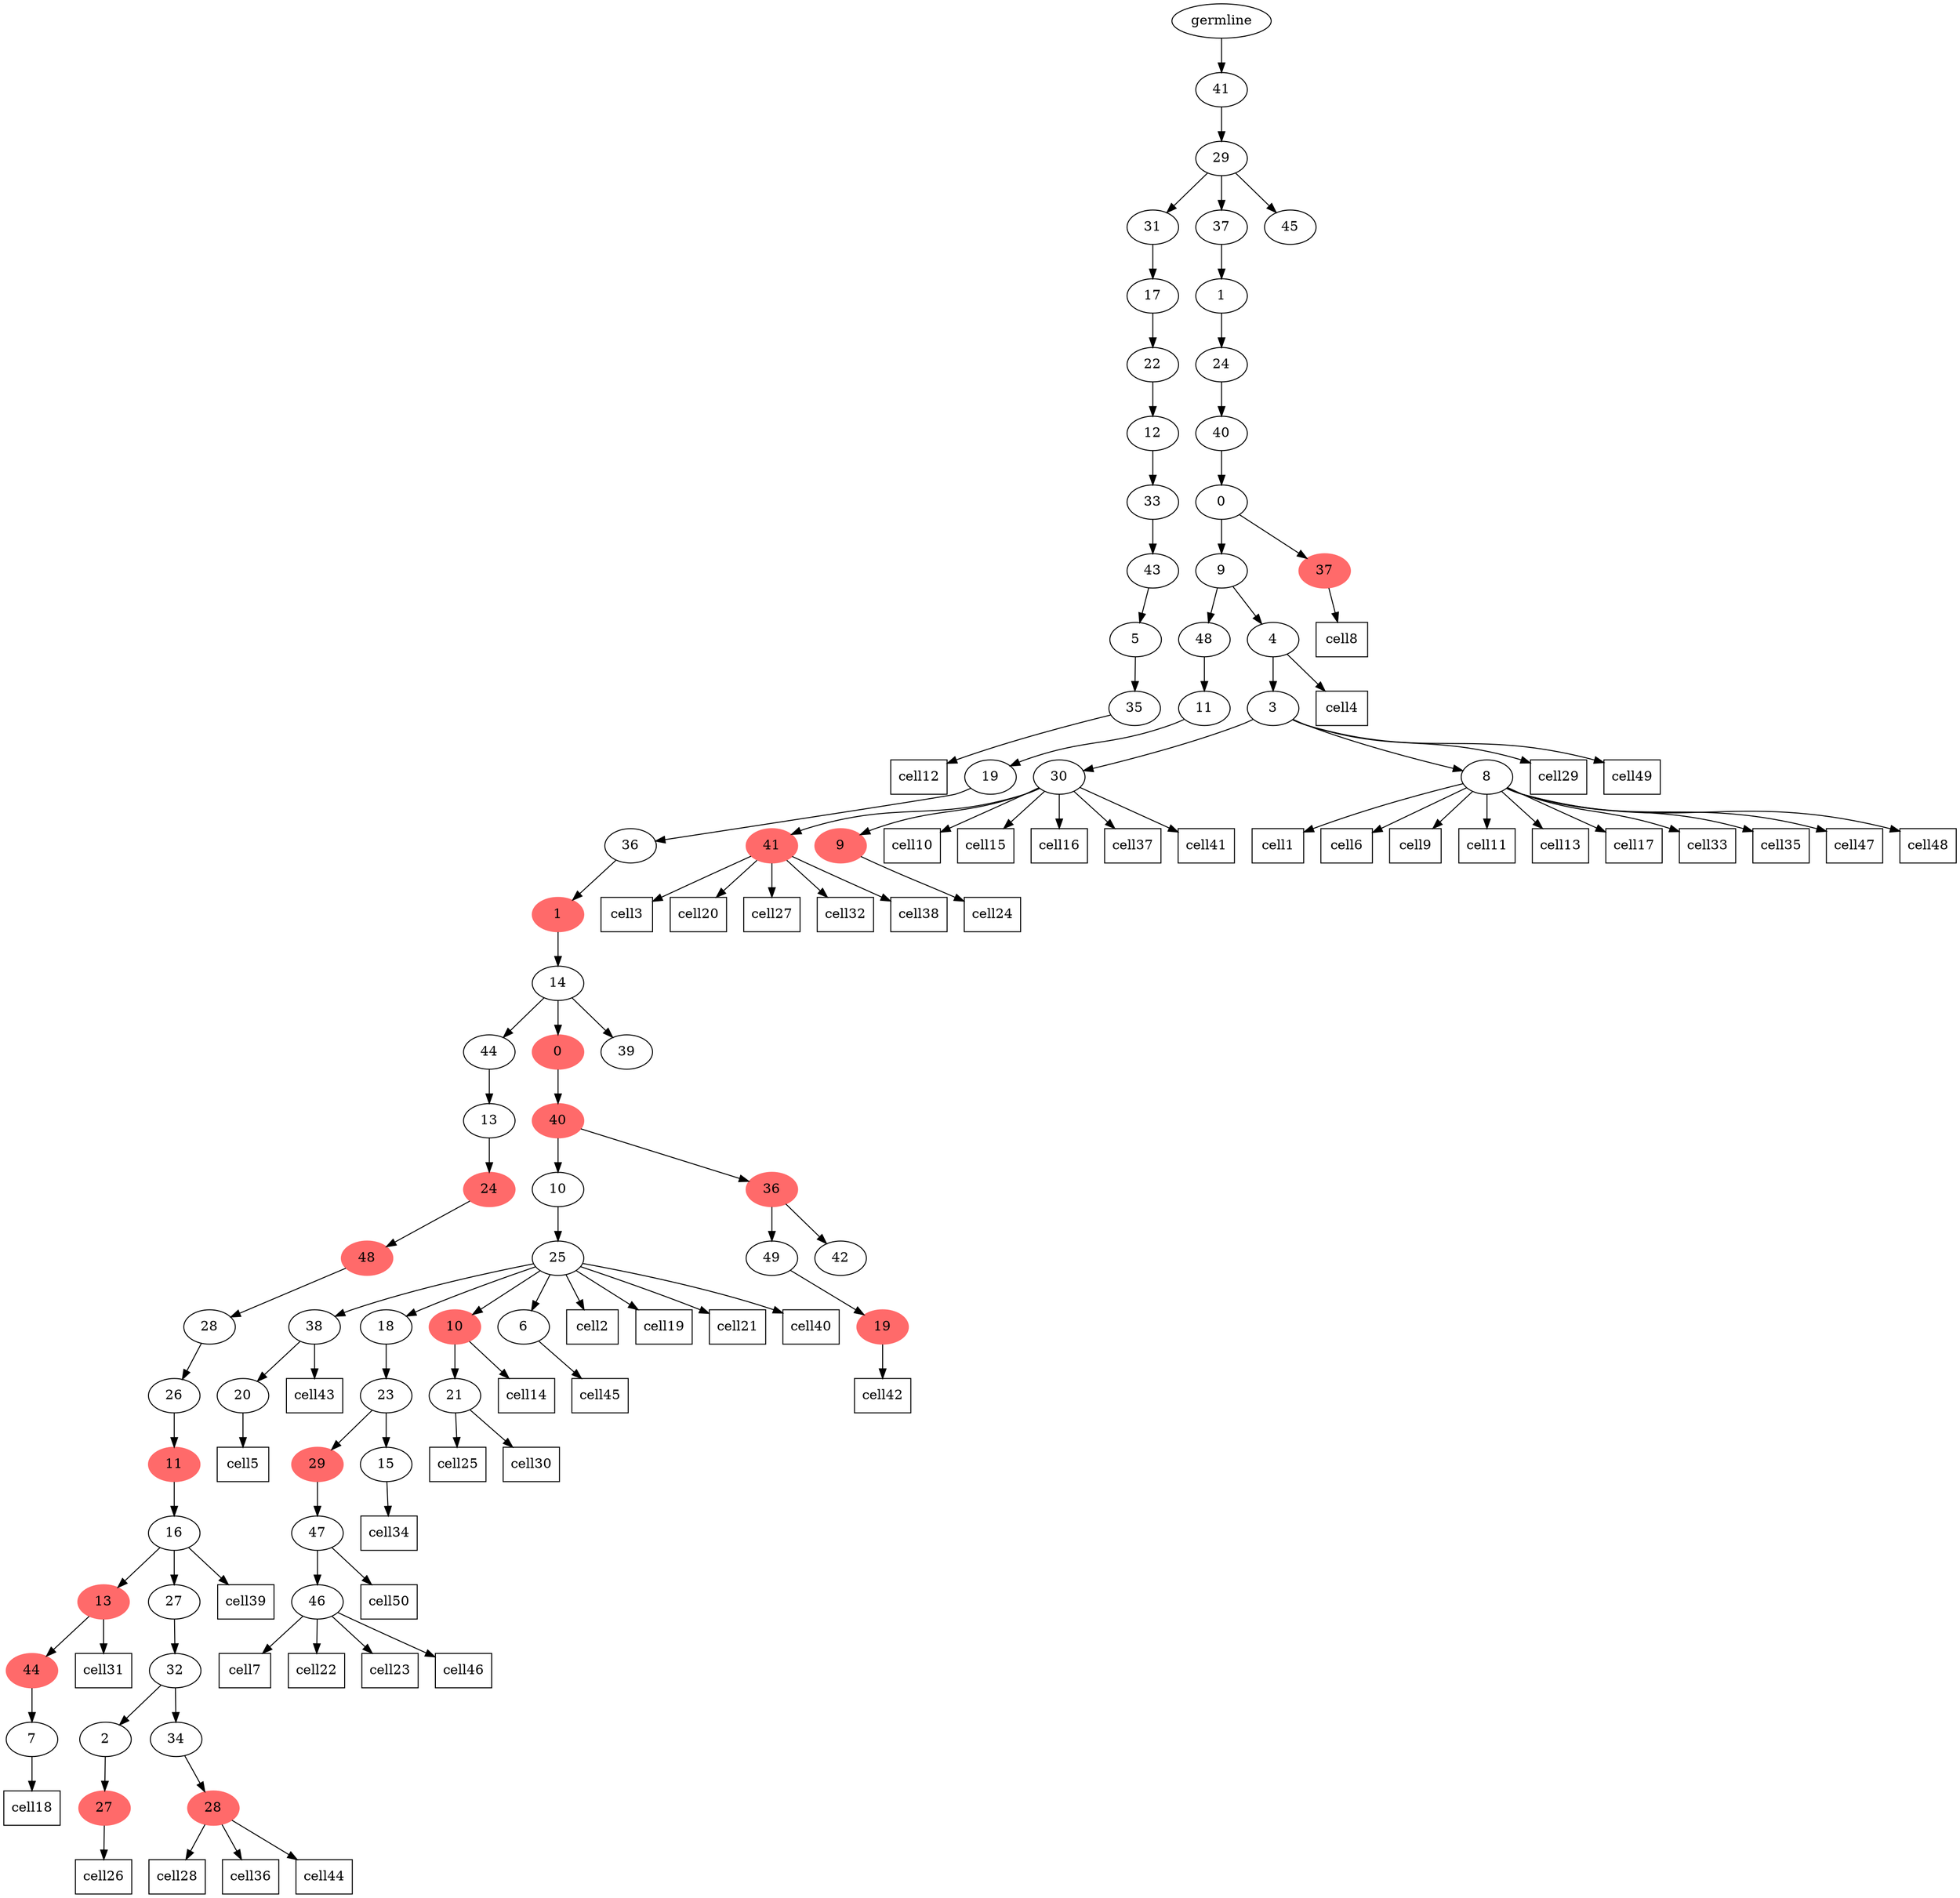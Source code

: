 digraph g {
	"65" -> "66";
	"66" [label="35"];
	"64" -> "65";
	"65" [label="5"];
	"63" -> "64";
	"64" [label="43"];
	"62" -> "63";
	"63" [label="33"];
	"61" -> "62";
	"62" [label="12"];
	"60" -> "61";
	"61" [label="22"];
	"59" -> "60";
	"60" [label="17"];
	"55" -> "56";
	"56" [label="7"];
	"54" -> "55";
	"55" [color=indianred1, style=filled, label="44"];
	"52" -> "53";
	"53" [color=indianred1, style=filled, label="27"];
	"50" -> "51";
	"51" [color=indianred1, style=filled, label="28"];
	"49" -> "50";
	"50" [label="34"];
	"49" -> "52";
	"52" [label="2"];
	"48" -> "49";
	"49" [label="32"];
	"47" -> "48";
	"48" [label="27"];
	"47" -> "54";
	"54" [color=indianred1, style=filled, label="13"];
	"46" -> "47";
	"47" [label="16"];
	"45" -> "46";
	"46" [color=indianred1, style=filled, label="11"];
	"44" -> "45";
	"45" [label="26"];
	"43" -> "44";
	"44" [label="28"];
	"42" -> "43";
	"43" [color=indianred1, style=filled, label="48"];
	"41" -> "42";
	"42" [color=indianred1, style=filled, label="24"];
	"40" -> "41";
	"41" [label="13"];
	"38" -> "39";
	"39" [label="20"];
	"35" -> "36";
	"36" [label="46"];
	"34" -> "35";
	"35" [label="47"];
	"33" -> "34";
	"34" [color=indianred1, style=filled, label="29"];
	"33" -> "37";
	"37" [label="15"];
	"32" -> "33";
	"33" [label="23"];
	"29" -> "30";
	"30" [label="21"];
	"28" -> "29";
	"29" [color=indianred1, style=filled, label="10"];
	"28" -> "31";
	"31" [label="6"];
	"28" -> "32";
	"32" [label="18"];
	"28" -> "38";
	"38" [label="38"];
	"27" -> "28";
	"28" [label="25"];
	"24" -> "25";
	"25" [color=indianred1, style=filled, label="19"];
	"23" -> "24";
	"24" [label="49"];
	"23" -> "26";
	"26" [label="42"];
	"22" -> "23";
	"23" [color=indianred1, style=filled, label="36"];
	"22" -> "27";
	"27" [label="10"];
	"21" -> "22";
	"22" [color=indianred1, style=filled, label="40"];
	"20" -> "21";
	"21" [color=indianred1, style=filled, label="0"];
	"20" -> "40";
	"40" [label="44"];
	"20" -> "57";
	"57" [label="39"];
	"19" -> "20";
	"20" [label="14"];
	"18" -> "19";
	"19" [color=indianred1, style=filled, label="1"];
	"17" -> "18";
	"18" [label="36"];
	"16" -> "17";
	"17" [label="19"];
	"15" -> "16";
	"16" [label="11"];
	"11" -> "12";
	"12" [color=indianred1, style=filled, label="41"];
	"11" -> "13";
	"13" [color=indianred1, style=filled, label="9"];
	"10" -> "11";
	"11" [label="30"];
	"10" -> "14";
	"14" [label="8"];
	"9" -> "10";
	"10" [label="3"];
	"8" -> "9";
	"9" [label="4"];
	"8" -> "15";
	"15" [label="48"];
	"7" -> "8";
	"8" [label="9"];
	"7" -> "58";
	"58" [color=indianred1, style=filled, label="37"];
	"6" -> "7";
	"7" [label="0"];
	"5" -> "6";
	"6" [label="40"];
	"4" -> "5";
	"5" [label="24"];
	"3" -> "4";
	"4" [label="1"];
	"2" -> "3";
	"3" [label="37"];
	"2" -> "59";
	"59" [label="31"];
	"2" -> "67";
	"67" [label="45"];
	"1" -> "2";
	"2" [label="29"];
	"0" -> "1";
	"1" [label="41"];
	"0" [label="germline"];
	"14" -> cell1;
	cell1 [shape=box]
	"28" -> cell2;
	cell2 [shape=box]
	"12" -> cell3;
	cell3 [shape=box]
	"9" -> cell4;
	cell4 [shape=box]
	"39" -> cell5;
	cell5 [shape=box]
	"14" -> cell6;
	cell6 [shape=box]
	"36" -> cell7;
	cell7 [shape=box]
	"58" -> cell8;
	cell8 [shape=box]
	"14" -> cell9;
	cell9 [shape=box]
	"11" -> cell10;
	cell10 [shape=box]
	"14" -> cell11;
	cell11 [shape=box]
	"66" -> cell12;
	cell12 [shape=box]
	"14" -> cell13;
	cell13 [shape=box]
	"29" -> cell14;
	cell14 [shape=box]
	"11" -> cell15;
	cell15 [shape=box]
	"11" -> cell16;
	cell16 [shape=box]
	"14" -> cell17;
	cell17 [shape=box]
	"56" -> cell18;
	cell18 [shape=box]
	"28" -> cell19;
	cell19 [shape=box]
	"12" -> cell20;
	cell20 [shape=box]
	"28" -> cell21;
	cell21 [shape=box]
	"36" -> cell22;
	cell22 [shape=box]
	"36" -> cell23;
	cell23 [shape=box]
	"13" -> cell24;
	cell24 [shape=box]
	"30" -> cell25;
	cell25 [shape=box]
	"53" -> cell26;
	cell26 [shape=box]
	"12" -> cell27;
	cell27 [shape=box]
	"51" -> cell28;
	cell28 [shape=box]
	"10" -> cell29;
	cell29 [shape=box]
	"30" -> cell30;
	cell30 [shape=box]
	"54" -> cell31;
	cell31 [shape=box]
	"12" -> cell32;
	cell32 [shape=box]
	"14" -> cell33;
	cell33 [shape=box]
	"37" -> cell34;
	cell34 [shape=box]
	"14" -> cell35;
	cell35 [shape=box]
	"51" -> cell36;
	cell36 [shape=box]
	"11" -> cell37;
	cell37 [shape=box]
	"12" -> cell38;
	cell38 [shape=box]
	"47" -> cell39;
	cell39 [shape=box]
	"28" -> cell40;
	cell40 [shape=box]
	"11" -> cell41;
	cell41 [shape=box]
	"25" -> cell42;
	cell42 [shape=box]
	"38" -> cell43;
	cell43 [shape=box]
	"51" -> cell44;
	cell44 [shape=box]
	"31" -> cell45;
	cell45 [shape=box]
	"36" -> cell46;
	cell46 [shape=box]
	"14" -> cell47;
	cell47 [shape=box]
	"14" -> cell48;
	cell48 [shape=box]
	"10" -> cell49;
	cell49 [shape=box]
	"35" -> cell50;
	cell50 [shape=box]
}
